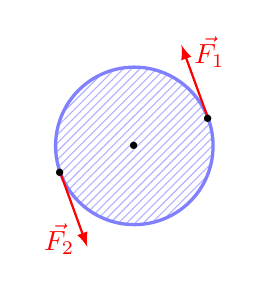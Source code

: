 \begin{tikzpicture}[scale=1]
\tikzset{
line/.style = {
 very thick
},
vector/.style = {
very thick,-latex
},
dot/.style = {
insert path={
  node[scale=2.5]{.}
}
}
}
% la courbe
\path
  (0,0) coordinate (O)
  (20:1) coordinate (P)
  (180+20:1) coordinate (Q)
;

\filldraw[very thick,blue!50,fill=blue!10,pattern=north east lines, pattern color=blue!30] (O) circle (1);

\draw[-latex, thick,red] (P) -- ++ (90+20:1) node[pos=0.9,right]{$\vec{F_1}$};
\draw[-latex, thick,red] (Q) -- ++ (-90+20:1) node[pos=0.9,left]{$\vec{F_2}$};

\path
  (O) [dot] 
  (P) [dot] 
  (Q) [dot]
;

\end{tikzpicture}